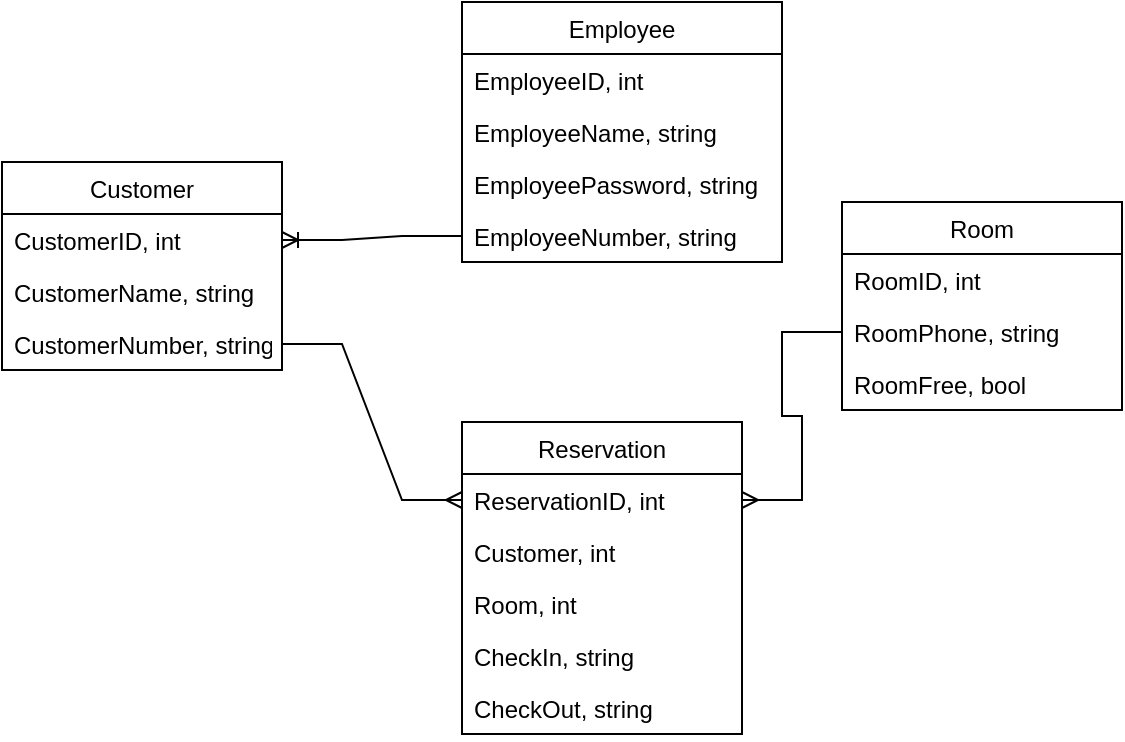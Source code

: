 <mxfile version="16.0.3" type="device"><diagram id="jDuqEnKZwilYz_n09bKk" name="Page-1"><mxGraphModel dx="1374" dy="762" grid="1" gridSize="10" guides="1" tooltips="1" connect="1" arrows="1" fold="1" page="1" pageScale="1" pageWidth="850" pageHeight="1100" math="0" shadow="0"><root><mxCell id="0"/><mxCell id="1" parent="0"/><mxCell id="D5AbaUPr0NZtAIywcB7G-1" value="Reservation" style="swimlane;fontStyle=0;childLayout=stackLayout;horizontal=1;startSize=26;fillColor=none;horizontalStack=0;resizeParent=1;resizeParentMax=0;resizeLast=0;collapsible=1;marginBottom=0;" parent="1" vertex="1"><mxGeometry x="390" y="250" width="140" height="156" as="geometry"/></mxCell><mxCell id="D5AbaUPr0NZtAIywcB7G-2" value="ReservationID, int" style="text;strokeColor=none;fillColor=none;align=left;verticalAlign=top;spacingLeft=4;spacingRight=4;overflow=hidden;rotatable=0;points=[[0,0.5],[1,0.5]];portConstraint=eastwest;" parent="D5AbaUPr0NZtAIywcB7G-1" vertex="1"><mxGeometry y="26" width="140" height="26" as="geometry"/></mxCell><mxCell id="D5AbaUPr0NZtAIywcB7G-3" value="Customer, int" style="text;strokeColor=none;fillColor=none;align=left;verticalAlign=top;spacingLeft=4;spacingRight=4;overflow=hidden;rotatable=0;points=[[0,0.5],[1,0.5]];portConstraint=eastwest;" parent="D5AbaUPr0NZtAIywcB7G-1" vertex="1"><mxGeometry y="52" width="140" height="26" as="geometry"/></mxCell><mxCell id="D5AbaUPr0NZtAIywcB7G-4" value="Room, int    " style="text;strokeColor=none;fillColor=none;align=left;verticalAlign=top;spacingLeft=4;spacingRight=4;overflow=hidden;rotatable=0;points=[[0,0.5],[1,0.5]];portConstraint=eastwest;" parent="D5AbaUPr0NZtAIywcB7G-1" vertex="1"><mxGeometry y="78" width="140" height="26" as="geometry"/></mxCell><mxCell id="D5AbaUPr0NZtAIywcB7G-18" value="CheckIn, string" style="text;strokeColor=none;fillColor=none;align=left;verticalAlign=top;spacingLeft=4;spacingRight=4;overflow=hidden;rotatable=0;points=[[0,0.5],[1,0.5]];portConstraint=eastwest;" parent="D5AbaUPr0NZtAIywcB7G-1" vertex="1"><mxGeometry y="104" width="140" height="26" as="geometry"/></mxCell><mxCell id="D5AbaUPr0NZtAIywcB7G-19" value="CheckOut, string" style="text;strokeColor=none;fillColor=none;align=left;verticalAlign=top;spacingLeft=4;spacingRight=4;overflow=hidden;rotatable=0;points=[[0,0.5],[1,0.5]];portConstraint=eastwest;" parent="D5AbaUPr0NZtAIywcB7G-1" vertex="1"><mxGeometry y="130" width="140" height="26" as="geometry"/></mxCell><mxCell id="D5AbaUPr0NZtAIywcB7G-5" value="Room" style="swimlane;fontStyle=0;childLayout=stackLayout;horizontal=1;startSize=26;fillColor=none;horizontalStack=0;resizeParent=1;resizeParentMax=0;resizeLast=0;collapsible=1;marginBottom=0;" parent="1" vertex="1"><mxGeometry x="580" y="140" width="140" height="104" as="geometry"/></mxCell><mxCell id="D5AbaUPr0NZtAIywcB7G-6" value="RoomID, int" style="text;strokeColor=none;fillColor=none;align=left;verticalAlign=top;spacingLeft=4;spacingRight=4;overflow=hidden;rotatable=0;points=[[0,0.5],[1,0.5]];portConstraint=eastwest;" parent="D5AbaUPr0NZtAIywcB7G-5" vertex="1"><mxGeometry y="26" width="140" height="26" as="geometry"/></mxCell><mxCell id="D5AbaUPr0NZtAIywcB7G-7" value="RoomPhone, string" style="text;strokeColor=none;fillColor=none;align=left;verticalAlign=top;spacingLeft=4;spacingRight=4;overflow=hidden;rotatable=0;points=[[0,0.5],[1,0.5]];portConstraint=eastwest;" parent="D5AbaUPr0NZtAIywcB7G-5" vertex="1"><mxGeometry y="52" width="140" height="26" as="geometry"/></mxCell><mxCell id="D5AbaUPr0NZtAIywcB7G-8" value="RoomFree, bool" style="text;strokeColor=none;fillColor=none;align=left;verticalAlign=top;spacingLeft=4;spacingRight=4;overflow=hidden;rotatable=0;points=[[0,0.5],[1,0.5]];portConstraint=eastwest;" parent="D5AbaUPr0NZtAIywcB7G-5" vertex="1"><mxGeometry y="78" width="140" height="26" as="geometry"/></mxCell><mxCell id="D5AbaUPr0NZtAIywcB7G-9" value="Employee" style="swimlane;fontStyle=0;childLayout=stackLayout;horizontal=1;startSize=26;fillColor=none;horizontalStack=0;resizeParent=1;resizeParentMax=0;resizeLast=0;collapsible=1;marginBottom=0;" parent="1" vertex="1"><mxGeometry x="390" y="40" width="160" height="130" as="geometry"/></mxCell><mxCell id="D5AbaUPr0NZtAIywcB7G-10" value="EmployeeID, int" style="text;strokeColor=none;fillColor=none;align=left;verticalAlign=top;spacingLeft=4;spacingRight=4;overflow=hidden;rotatable=0;points=[[0,0.5],[1,0.5]];portConstraint=eastwest;" parent="D5AbaUPr0NZtAIywcB7G-9" vertex="1"><mxGeometry y="26" width="160" height="26" as="geometry"/></mxCell><mxCell id="D5AbaUPr0NZtAIywcB7G-11" value="EmployeeName, string" style="text;strokeColor=none;fillColor=none;align=left;verticalAlign=top;spacingLeft=4;spacingRight=4;overflow=hidden;rotatable=0;points=[[0,0.5],[1,0.5]];portConstraint=eastwest;" parent="D5AbaUPr0NZtAIywcB7G-9" vertex="1"><mxGeometry y="52" width="160" height="26" as="geometry"/></mxCell><mxCell id="D5AbaUPr0NZtAIywcB7G-17" value="EmployeePassword, string" style="text;strokeColor=none;fillColor=none;align=left;verticalAlign=top;spacingLeft=4;spacingRight=4;overflow=hidden;rotatable=0;points=[[0,0.5],[1,0.5]];portConstraint=eastwest;" parent="D5AbaUPr0NZtAIywcB7G-9" vertex="1"><mxGeometry y="78" width="160" height="26" as="geometry"/></mxCell><mxCell id="D5AbaUPr0NZtAIywcB7G-12" value="EmployeeNumber, string" style="text;strokeColor=none;fillColor=none;align=left;verticalAlign=top;spacingLeft=4;spacingRight=4;overflow=hidden;rotatable=0;points=[[0,0.5],[1,0.5]];portConstraint=eastwest;" parent="D5AbaUPr0NZtAIywcB7G-9" vertex="1"><mxGeometry y="104" width="160" height="26" as="geometry"/></mxCell><mxCell id="D5AbaUPr0NZtAIywcB7G-13" value="Customer" style="swimlane;fontStyle=0;childLayout=stackLayout;horizontal=1;startSize=26;fillColor=none;horizontalStack=0;resizeParent=1;resizeParentMax=0;resizeLast=0;collapsible=1;marginBottom=0;" parent="1" vertex="1"><mxGeometry x="160" y="120" width="140" height="104" as="geometry"/></mxCell><mxCell id="D5AbaUPr0NZtAIywcB7G-14" value="CustomerID, int" style="text;strokeColor=none;fillColor=none;align=left;verticalAlign=top;spacingLeft=4;spacingRight=4;overflow=hidden;rotatable=0;points=[[0,0.5],[1,0.5]];portConstraint=eastwest;" parent="D5AbaUPr0NZtAIywcB7G-13" vertex="1"><mxGeometry y="26" width="140" height="26" as="geometry"/></mxCell><mxCell id="D5AbaUPr0NZtAIywcB7G-15" value="CustomerName, string" style="text;strokeColor=none;fillColor=none;align=left;verticalAlign=top;spacingLeft=4;spacingRight=4;overflow=hidden;rotatable=0;points=[[0,0.5],[1,0.5]];portConstraint=eastwest;" parent="D5AbaUPr0NZtAIywcB7G-13" vertex="1"><mxGeometry y="52" width="140" height="26" as="geometry"/></mxCell><mxCell id="D5AbaUPr0NZtAIywcB7G-16" value="CustomerNumber, string" style="text;strokeColor=none;fillColor=none;align=left;verticalAlign=top;spacingLeft=4;spacingRight=4;overflow=hidden;rotatable=0;points=[[0,0.5],[1,0.5]];portConstraint=eastwest;" parent="D5AbaUPr0NZtAIywcB7G-13" vertex="1"><mxGeometry y="78" width="140" height="26" as="geometry"/></mxCell><mxCell id="D5AbaUPr0NZtAIywcB7G-20" value="" style="edgeStyle=entityRelationEdgeStyle;fontSize=12;html=1;endArrow=ERoneToMany;rounded=0;exitX=0;exitY=0.5;exitDx=0;exitDy=0;entryX=1;entryY=0.5;entryDx=0;entryDy=0;" parent="1" source="D5AbaUPr0NZtAIywcB7G-12" target="D5AbaUPr0NZtAIywcB7G-14" edge="1"><mxGeometry width="100" height="100" relative="1" as="geometry"><mxPoint x="370" y="390" as="sourcePoint"/><mxPoint x="470" y="290" as="targetPoint"/></mxGeometry></mxCell><mxCell id="D5AbaUPr0NZtAIywcB7G-21" value="" style="edgeStyle=entityRelationEdgeStyle;fontSize=12;html=1;endArrow=ERmany;rounded=0;entryX=0;entryY=0.5;entryDx=0;entryDy=0;exitX=1;exitY=0.5;exitDx=0;exitDy=0;" parent="1" source="D5AbaUPr0NZtAIywcB7G-16" target="D5AbaUPr0NZtAIywcB7G-2" edge="1"><mxGeometry width="100" height="100" relative="1" as="geometry"><mxPoint x="210" y="250" as="sourcePoint"/><mxPoint x="290" y="360" as="targetPoint"/></mxGeometry></mxCell><mxCell id="D5AbaUPr0NZtAIywcB7G-22" value="" style="edgeStyle=entityRelationEdgeStyle;fontSize=12;html=1;endArrow=ERmany;rounded=0;entryX=1;entryY=0.5;entryDx=0;entryDy=0;exitX=0;exitY=0.5;exitDx=0;exitDy=0;" parent="1" source="D5AbaUPr0NZtAIywcB7G-7" target="D5AbaUPr0NZtAIywcB7G-2" edge="1"><mxGeometry width="100" height="100" relative="1" as="geometry"><mxPoint x="560" y="230" as="sourcePoint"/><mxPoint x="620" y="458" as="targetPoint"/></mxGeometry></mxCell></root></mxGraphModel></diagram></mxfile>
